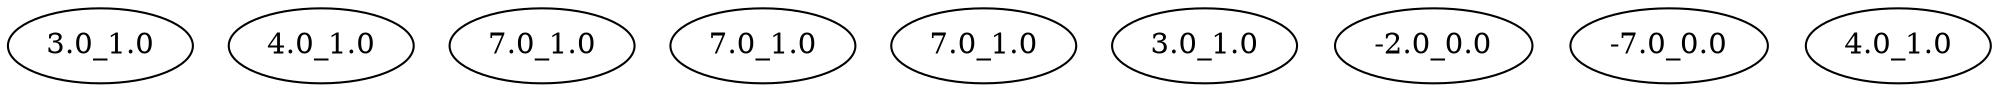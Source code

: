 digraph{
N0[label="3.0_1.0"]
N1[label="4.0_1.0"]
N2[label="7.0_1.0"]
N3[label="7.0_1.0"]
N4[label="7.0_1.0"]
N5[label="3.0_1.0"]
N6[label="-2.0_0.0"]
N7[label="-7.0_0.0"]
N8[label="4.0_1.0"]
}
